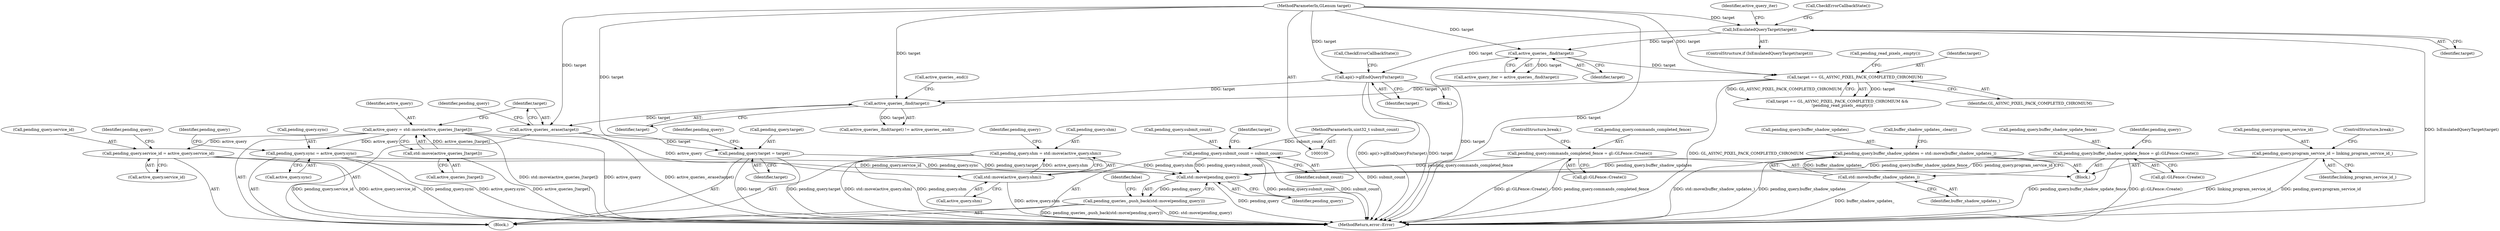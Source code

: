 digraph "0_Chrome_a4150b688a754d3d10d2ca385155b1c95d77d6ae_5@API" {
"1000232" [label="(Call,std::move(pending_query))"];
"1000193" [label="(Call,pending_query.submit_count = submit_count)"];
"1000102" [label="(MethodParameterIn,uint32_t submit_count)"];
"1000209" [label="(Call,pending_query.buffer_shadow_update_fence = gl::GLFence::Create())"];
"1000178" [label="(Call,pending_query.shm = std::move(active_query.shm))"];
"1000182" [label="(Call,std::move(active_query.shm))"];
"1000157" [label="(Call,active_query = std::move(active_queries_[target]))"];
"1000159" [label="(Call,std::move(active_queries_[target]))"];
"1000166" [label="(Call,pending_query.target = target)"];
"1000163" [label="(Call,active_queries_.erase(target))"];
"1000153" [label="(Call,active_queries_.find(target))"];
"1000125" [label="(Call,target == GL_ASYNC_PIXEL_PACK_COMPLETED_CHROMIUM)"];
"1000111" [label="(Call,active_queries_.find(target))"];
"1000105" [label="(Call,IsEmulatedQueryTarget(target))"];
"1000101" [label="(MethodParameterIn,GLenum target)"];
"1000144" [label="(Call,api()->glEndQueryFn(target))"];
"1000202" [label="(Call,pending_query.commands_completed_fence = gl::GLFence::Create())"];
"1000214" [label="(Call,pending_query.buffer_shadow_updates = std::move(buffer_shadow_updates_))"];
"1000218" [label="(Call,std::move(buffer_shadow_updates_))"];
"1000223" [label="(Call,pending_query.program_service_id = linking_program_service_id_)"];
"1000171" [label="(Call,pending_query.service_id = active_query.service_id)"];
"1000186" [label="(Call,pending_query.sync = active_query.sync)"];
"1000231" [label="(Call,pending_queries_.push_back(std::move(pending_query)))"];
"1000168" [label="(Identifier,pending_query)"];
"1000154" [label="(Identifier,target)"];
"1000142" [label="(Block,)"];
"1000220" [label="(Call,buffer_shadow_updates_.clear())"];
"1000101" [label="(MethodParameterIn,GLenum target)"];
"1000228" [label="(ControlStructure,break;)"];
"1000195" [label="(Identifier,pending_query)"];
"1000227" [label="(Identifier,linking_program_service_id_)"];
"1000190" [label="(Call,active_query.sync)"];
"1000193" [label="(Call,pending_query.submit_count = submit_count)"];
"1000112" [label="(Identifier,target)"];
"1000110" [label="(Identifier,active_query_iter)"];
"1000175" [label="(Call,active_query.service_id)"];
"1000182" [label="(Call,std::move(active_query.shm))"];
"1000163" [label="(Call,active_queries_.erase(target))"];
"1000109" [label="(Call,active_query_iter = active_queries_.find(target))"];
"1000203" [label="(Call,pending_query.commands_completed_fence)"];
"1000155" [label="(Call,active_queries_.end())"];
"1000236" [label="(Identifier,false)"];
"1000216" [label="(Identifier,pending_query)"];
"1000147" [label="(Call,CheckErrorCallbackState())"];
"1000179" [label="(Call,pending_query.shm)"];
"1000224" [label="(Call,pending_query.program_service_id)"];
"1000218" [label="(Call,std::move(buffer_shadow_updates_))"];
"1000171" [label="(Call,pending_query.service_id = active_query.service_id)"];
"1000233" [label="(Identifier,pending_query)"];
"1000166" [label="(Call,pending_query.target = target)"];
"1000237" [label="(MethodReturn,error::Error)"];
"1000159" [label="(Call,std::move(active_queries_[target]))"];
"1000170" [label="(Identifier,target)"];
"1000152" [label="(Call,active_queries_.find(target) != active_queries_.end())"];
"1000206" [label="(Call,gl::GLFence::Create())"];
"1000202" [label="(Call,pending_query.commands_completed_fence = gl::GLFence::Create())"];
"1000209" [label="(Call,pending_query.buffer_shadow_update_fence = gl::GLFence::Create())"];
"1000145" [label="(Identifier,target)"];
"1000200" [label="(Block,)"];
"1000178" [label="(Call,pending_query.shm = std::move(active_query.shm))"];
"1000187" [label="(Call,pending_query.sync)"];
"1000213" [label="(Call,gl::GLFence::Create())"];
"1000219" [label="(Identifier,buffer_shadow_updates_)"];
"1000180" [label="(Identifier,pending_query)"];
"1000111" [label="(Call,active_queries_.find(target))"];
"1000186" [label="(Call,pending_query.sync = active_query.sync)"];
"1000125" [label="(Call,target == GL_ASYNC_PIXEL_PACK_COMPLETED_CHROMIUM)"];
"1000104" [label="(ControlStructure,if (IsEmulatedQueryTarget(target)))"];
"1000153" [label="(Call,active_queries_.find(target))"];
"1000144" [label="(Call,api()->glEndQueryFn(target))"];
"1000143" [label="(Call,CheckErrorCallbackState())"];
"1000160" [label="(Call,active_queries_[target])"];
"1000164" [label="(Identifier,target)"];
"1000232" [label="(Call,std::move(pending_query))"];
"1000173" [label="(Identifier,pending_query)"];
"1000127" [label="(Identifier,GL_ASYNC_PIXEL_PACK_COMPLETED_CHROMIUM)"];
"1000207" [label="(ControlStructure,break;)"];
"1000215" [label="(Call,pending_query.buffer_shadow_updates)"];
"1000199" [label="(Identifier,target)"];
"1000231" [label="(Call,pending_queries_.push_back(std::move(pending_query)))"];
"1000106" [label="(Identifier,target)"];
"1000194" [label="(Call,pending_query.submit_count)"];
"1000105" [label="(Call,IsEmulatedQueryTarget(target))"];
"1000158" [label="(Identifier,active_query)"];
"1000223" [label="(Call,pending_query.program_service_id = linking_program_service_id_)"];
"1000103" [label="(Block,)"];
"1000210" [label="(Call,pending_query.buffer_shadow_update_fence)"];
"1000124" [label="(Call,target == GL_ASYNC_PIXEL_PACK_COMPLETED_CHROMIUM &&\n        !pending_read_pixels_.empty())"];
"1000183" [label="(Call,active_query.shm)"];
"1000214" [label="(Call,pending_query.buffer_shadow_updates = std::move(buffer_shadow_updates_))"];
"1000102" [label="(MethodParameterIn,uint32_t submit_count)"];
"1000157" [label="(Call,active_query = std::move(active_queries_[target]))"];
"1000167" [label="(Call,pending_query.target)"];
"1000126" [label="(Identifier,target)"];
"1000129" [label="(Call,pending_read_pixels_.empty())"];
"1000188" [label="(Identifier,pending_query)"];
"1000197" [label="(Identifier,submit_count)"];
"1000172" [label="(Call,pending_query.service_id)"];
"1000232" -> "1000231"  [label="AST: "];
"1000232" -> "1000233"  [label="CFG: "];
"1000233" -> "1000232"  [label="AST: "];
"1000231" -> "1000232"  [label="CFG: "];
"1000232" -> "1000237"  [label="DDG: pending_query"];
"1000232" -> "1000231"  [label="DDG: pending_query"];
"1000193" -> "1000232"  [label="DDG: pending_query.submit_count"];
"1000209" -> "1000232"  [label="DDG: pending_query.buffer_shadow_update_fence"];
"1000178" -> "1000232"  [label="DDG: pending_query.shm"];
"1000166" -> "1000232"  [label="DDG: pending_query.target"];
"1000202" -> "1000232"  [label="DDG: pending_query.commands_completed_fence"];
"1000214" -> "1000232"  [label="DDG: pending_query.buffer_shadow_updates"];
"1000223" -> "1000232"  [label="DDG: pending_query.program_service_id"];
"1000171" -> "1000232"  [label="DDG: pending_query.service_id"];
"1000186" -> "1000232"  [label="DDG: pending_query.sync"];
"1000193" -> "1000103"  [label="AST: "];
"1000193" -> "1000197"  [label="CFG: "];
"1000194" -> "1000193"  [label="AST: "];
"1000197" -> "1000193"  [label="AST: "];
"1000199" -> "1000193"  [label="CFG: "];
"1000193" -> "1000237"  [label="DDG: pending_query.submit_count"];
"1000193" -> "1000237"  [label="DDG: submit_count"];
"1000102" -> "1000193"  [label="DDG: submit_count"];
"1000102" -> "1000100"  [label="AST: "];
"1000102" -> "1000237"  [label="DDG: submit_count"];
"1000209" -> "1000200"  [label="AST: "];
"1000209" -> "1000213"  [label="CFG: "];
"1000210" -> "1000209"  [label="AST: "];
"1000213" -> "1000209"  [label="AST: "];
"1000216" -> "1000209"  [label="CFG: "];
"1000209" -> "1000237"  [label="DDG: pending_query.buffer_shadow_update_fence"];
"1000209" -> "1000237"  [label="DDG: gl::GLFence::Create()"];
"1000178" -> "1000103"  [label="AST: "];
"1000178" -> "1000182"  [label="CFG: "];
"1000179" -> "1000178"  [label="AST: "];
"1000182" -> "1000178"  [label="AST: "];
"1000188" -> "1000178"  [label="CFG: "];
"1000178" -> "1000237"  [label="DDG: pending_query.shm"];
"1000178" -> "1000237"  [label="DDG: std::move(active_query.shm)"];
"1000182" -> "1000178"  [label="DDG: active_query.shm"];
"1000182" -> "1000183"  [label="CFG: "];
"1000183" -> "1000182"  [label="AST: "];
"1000182" -> "1000237"  [label="DDG: active_query.shm"];
"1000157" -> "1000182"  [label="DDG: active_query"];
"1000157" -> "1000103"  [label="AST: "];
"1000157" -> "1000159"  [label="CFG: "];
"1000158" -> "1000157"  [label="AST: "];
"1000159" -> "1000157"  [label="AST: "];
"1000164" -> "1000157"  [label="CFG: "];
"1000157" -> "1000237"  [label="DDG: std::move(active_queries_[target])"];
"1000157" -> "1000237"  [label="DDG: active_query"];
"1000159" -> "1000157"  [label="DDG: active_queries_[target]"];
"1000157" -> "1000171"  [label="DDG: active_query"];
"1000157" -> "1000186"  [label="DDG: active_query"];
"1000159" -> "1000160"  [label="CFG: "];
"1000160" -> "1000159"  [label="AST: "];
"1000159" -> "1000237"  [label="DDG: active_queries_[target]"];
"1000166" -> "1000103"  [label="AST: "];
"1000166" -> "1000170"  [label="CFG: "];
"1000167" -> "1000166"  [label="AST: "];
"1000170" -> "1000166"  [label="AST: "];
"1000173" -> "1000166"  [label="CFG: "];
"1000166" -> "1000237"  [label="DDG: pending_query.target"];
"1000166" -> "1000237"  [label="DDG: target"];
"1000163" -> "1000166"  [label="DDG: target"];
"1000101" -> "1000166"  [label="DDG: target"];
"1000163" -> "1000103"  [label="AST: "];
"1000163" -> "1000164"  [label="CFG: "];
"1000164" -> "1000163"  [label="AST: "];
"1000168" -> "1000163"  [label="CFG: "];
"1000163" -> "1000237"  [label="DDG: active_queries_.erase(target)"];
"1000153" -> "1000163"  [label="DDG: target"];
"1000101" -> "1000163"  [label="DDG: target"];
"1000153" -> "1000152"  [label="AST: "];
"1000153" -> "1000154"  [label="CFG: "];
"1000154" -> "1000153"  [label="AST: "];
"1000155" -> "1000153"  [label="CFG: "];
"1000153" -> "1000152"  [label="DDG: target"];
"1000125" -> "1000153"  [label="DDG: target"];
"1000144" -> "1000153"  [label="DDG: target"];
"1000101" -> "1000153"  [label="DDG: target"];
"1000125" -> "1000124"  [label="AST: "];
"1000125" -> "1000127"  [label="CFG: "];
"1000126" -> "1000125"  [label="AST: "];
"1000127" -> "1000125"  [label="AST: "];
"1000129" -> "1000125"  [label="CFG: "];
"1000124" -> "1000125"  [label="CFG: "];
"1000125" -> "1000237"  [label="DDG: GL_ASYNC_PIXEL_PACK_COMPLETED_CHROMIUM"];
"1000125" -> "1000124"  [label="DDG: target"];
"1000125" -> "1000124"  [label="DDG: GL_ASYNC_PIXEL_PACK_COMPLETED_CHROMIUM"];
"1000111" -> "1000125"  [label="DDG: target"];
"1000101" -> "1000125"  [label="DDG: target"];
"1000111" -> "1000109"  [label="AST: "];
"1000111" -> "1000112"  [label="CFG: "];
"1000112" -> "1000111"  [label="AST: "];
"1000109" -> "1000111"  [label="CFG: "];
"1000111" -> "1000237"  [label="DDG: target"];
"1000111" -> "1000109"  [label="DDG: target"];
"1000105" -> "1000111"  [label="DDG: target"];
"1000101" -> "1000111"  [label="DDG: target"];
"1000105" -> "1000104"  [label="AST: "];
"1000105" -> "1000106"  [label="CFG: "];
"1000106" -> "1000105"  [label="AST: "];
"1000110" -> "1000105"  [label="CFG: "];
"1000143" -> "1000105"  [label="CFG: "];
"1000105" -> "1000237"  [label="DDG: IsEmulatedQueryTarget(target)"];
"1000101" -> "1000105"  [label="DDG: target"];
"1000105" -> "1000144"  [label="DDG: target"];
"1000101" -> "1000100"  [label="AST: "];
"1000101" -> "1000237"  [label="DDG: target"];
"1000101" -> "1000144"  [label="DDG: target"];
"1000144" -> "1000142"  [label="AST: "];
"1000144" -> "1000145"  [label="CFG: "];
"1000145" -> "1000144"  [label="AST: "];
"1000147" -> "1000144"  [label="CFG: "];
"1000144" -> "1000237"  [label="DDG: api()->glEndQueryFn(target)"];
"1000144" -> "1000237"  [label="DDG: target"];
"1000202" -> "1000200"  [label="AST: "];
"1000202" -> "1000206"  [label="CFG: "];
"1000203" -> "1000202"  [label="AST: "];
"1000206" -> "1000202"  [label="AST: "];
"1000207" -> "1000202"  [label="CFG: "];
"1000202" -> "1000237"  [label="DDG: gl::GLFence::Create()"];
"1000202" -> "1000237"  [label="DDG: pending_query.commands_completed_fence"];
"1000214" -> "1000200"  [label="AST: "];
"1000214" -> "1000218"  [label="CFG: "];
"1000215" -> "1000214"  [label="AST: "];
"1000218" -> "1000214"  [label="AST: "];
"1000220" -> "1000214"  [label="CFG: "];
"1000214" -> "1000237"  [label="DDG: std::move(buffer_shadow_updates_)"];
"1000214" -> "1000237"  [label="DDG: pending_query.buffer_shadow_updates"];
"1000218" -> "1000214"  [label="DDG: buffer_shadow_updates_"];
"1000218" -> "1000219"  [label="CFG: "];
"1000219" -> "1000218"  [label="AST: "];
"1000218" -> "1000237"  [label="DDG: buffer_shadow_updates_"];
"1000223" -> "1000200"  [label="AST: "];
"1000223" -> "1000227"  [label="CFG: "];
"1000224" -> "1000223"  [label="AST: "];
"1000227" -> "1000223"  [label="AST: "];
"1000228" -> "1000223"  [label="CFG: "];
"1000223" -> "1000237"  [label="DDG: linking_program_service_id_"];
"1000223" -> "1000237"  [label="DDG: pending_query.program_service_id"];
"1000171" -> "1000103"  [label="AST: "];
"1000171" -> "1000175"  [label="CFG: "];
"1000172" -> "1000171"  [label="AST: "];
"1000175" -> "1000171"  [label="AST: "];
"1000180" -> "1000171"  [label="CFG: "];
"1000171" -> "1000237"  [label="DDG: pending_query.service_id"];
"1000171" -> "1000237"  [label="DDG: active_query.service_id"];
"1000186" -> "1000103"  [label="AST: "];
"1000186" -> "1000190"  [label="CFG: "];
"1000187" -> "1000186"  [label="AST: "];
"1000190" -> "1000186"  [label="AST: "];
"1000195" -> "1000186"  [label="CFG: "];
"1000186" -> "1000237"  [label="DDG: pending_query.sync"];
"1000186" -> "1000237"  [label="DDG: active_query.sync"];
"1000231" -> "1000103"  [label="AST: "];
"1000236" -> "1000231"  [label="CFG: "];
"1000231" -> "1000237"  [label="DDG: pending_queries_.push_back(std::move(pending_query))"];
"1000231" -> "1000237"  [label="DDG: std::move(pending_query)"];
}
